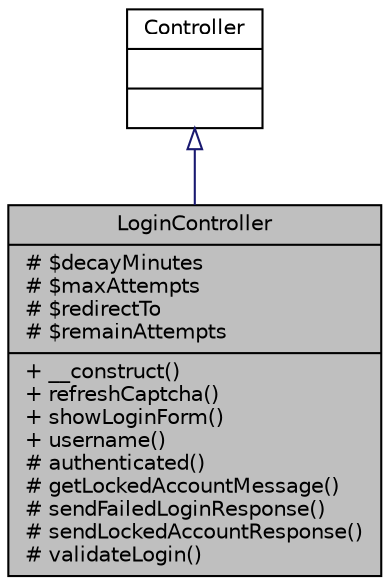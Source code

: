 digraph "LoginController"
{
 // LATEX_PDF_SIZE
  bgcolor="transparent";
  edge [fontname="Helvetica",fontsize="10",labelfontname="Helvetica",labelfontsize="10"];
  node [fontname="Helvetica",fontsize="10",shape=record];
  Node1 [label="{LoginController\n|# $decayMinutes\l# $maxAttempts\l# $redirectTo\l# $remainAttempts\l|+ __construct()\l+ refreshCaptcha()\l+ showLoginForm()\l+ username()\l# authenticated()\l# getLockedAccountMessage()\l# sendFailedLoginResponse()\l# sendLockedAccountResponse()\l# validateLogin()\l}",height=0.2,width=0.4,color="black", fillcolor="grey75", style="filled", fontcolor="black",tooltip="Gestiona información de autenticación."];
  Node2 -> Node1 [dir="back",color="midnightblue",fontsize="10",style="solid",arrowtail="onormal",fontname="Helvetica"];
  Node2 [label="{Controller\n||}",height=0.2,width=0.4,color="black",URL="$d8/d70/classApp_1_1Http_1_1Controllers_1_1Controller.html",tooltip="Controlador principal del framework del cual extienden los demás controladores."];
}
